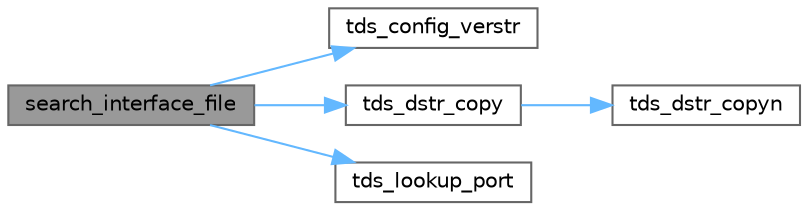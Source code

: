 digraph "search_interface_file"
{
 // LATEX_PDF_SIZE
  bgcolor="transparent";
  edge [fontname=Helvetica,fontsize=10,labelfontname=Helvetica,labelfontsize=10];
  node [fontname=Helvetica,fontsize=10,shape=box,height=0.2,width=0.4];
  rankdir="LR";
  Node1 [id="Node000001",label="search_interface_file",height=0.2,width=0.4,color="gray40", fillcolor="grey60", style="filled", fontcolor="black",tooltip="Open and read the file 'file' searching for a logical server by the name of 'host'."];
  Node1 -> Node2 [id="edge1_Node000001_Node000002",color="steelblue1",style="solid",tooltip=" "];
  Node2 [id="Node000002",label="tds_config_verstr",height=0.2,width=0.4,color="grey40", fillcolor="white", style="filled",URL="$a00574.html#ga05c73c963f4d8904869c739c556c58a2",tooltip="Set TDS version from given string."];
  Node1 -> Node3 [id="edge2_Node000001_Node000003",color="steelblue1",style="solid",tooltip=" "];
  Node3 [id="Node000003",label="tds_dstr_copy",height=0.2,width=0.4,color="grey40", fillcolor="white", style="filled",URL="$a00581.html#gad96366d9fa93bfc283cef1299fbe97ab",tooltip="copy a string from another"];
  Node3 -> Node4 [id="edge3_Node000003_Node000004",color="steelblue1",style="solid",tooltip=" "];
  Node4 [id="Node000004",label="tds_dstr_copyn",height=0.2,width=0.4,color="grey40", fillcolor="white", style="filled",URL="$a00581.html#ga656718f240d7403f986ae887d84a6ca1",tooltip="Set string to a given buffer of characters."];
  Node1 -> Node5 [id="edge4_Node000001_Node000005",color="steelblue1",style="solid",tooltip=" "];
  Node5 [id="Node000005",label="tds_lookup_port",height=0.2,width=0.4,color="grey40", fillcolor="white", style="filled",URL="$a00574.html#ga45281d1cb2ac649db65d80bb3ff06b66",tooltip="Given a portname lookup the port."];
}
